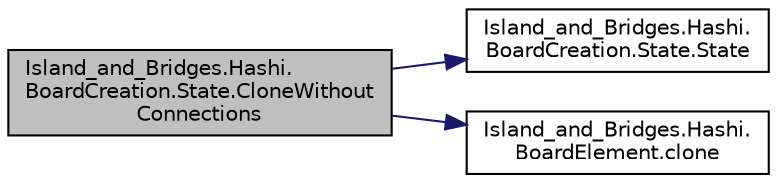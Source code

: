 digraph "Island_and_Bridges.Hashi.BoardCreation.State.CloneWithoutConnections"
{
  edge [fontname="Helvetica",fontsize="10",labelfontname="Helvetica",labelfontsize="10"];
  node [fontname="Helvetica",fontsize="10",shape=record];
  rankdir="LR";
  Node7 [label="Island_and_Bridges.Hashi.\lBoardCreation.State.CloneWithout\lConnections",height=0.2,width=0.4,color="black", fillcolor="grey75", style="filled", fontcolor="black"];
  Node7 -> Node8 [color="midnightblue",fontsize="10",style="solid",fontname="Helvetica"];
  Node8 [label="Island_and_Bridges.Hashi.\lBoardCreation.State.State",height=0.2,width=0.4,color="black", fillcolor="white", style="filled",URL="$class_island__and___bridges_1_1_hashi_1_1_board_creation_1_1_state.html#abc94d7d07a1564af54a7436467e27b8c"];
  Node7 -> Node9 [color="midnightblue",fontsize="10",style="solid",fontname="Helvetica"];
  Node9 [label="Island_and_Bridges.Hashi.\lBoardElement.clone",height=0.2,width=0.4,color="black", fillcolor="white", style="filled",URL="$class_island__and___bridges_1_1_hashi_1_1_board_element.html#a815ee8cb7478381ad3398c07e0a14d3b"];
}
